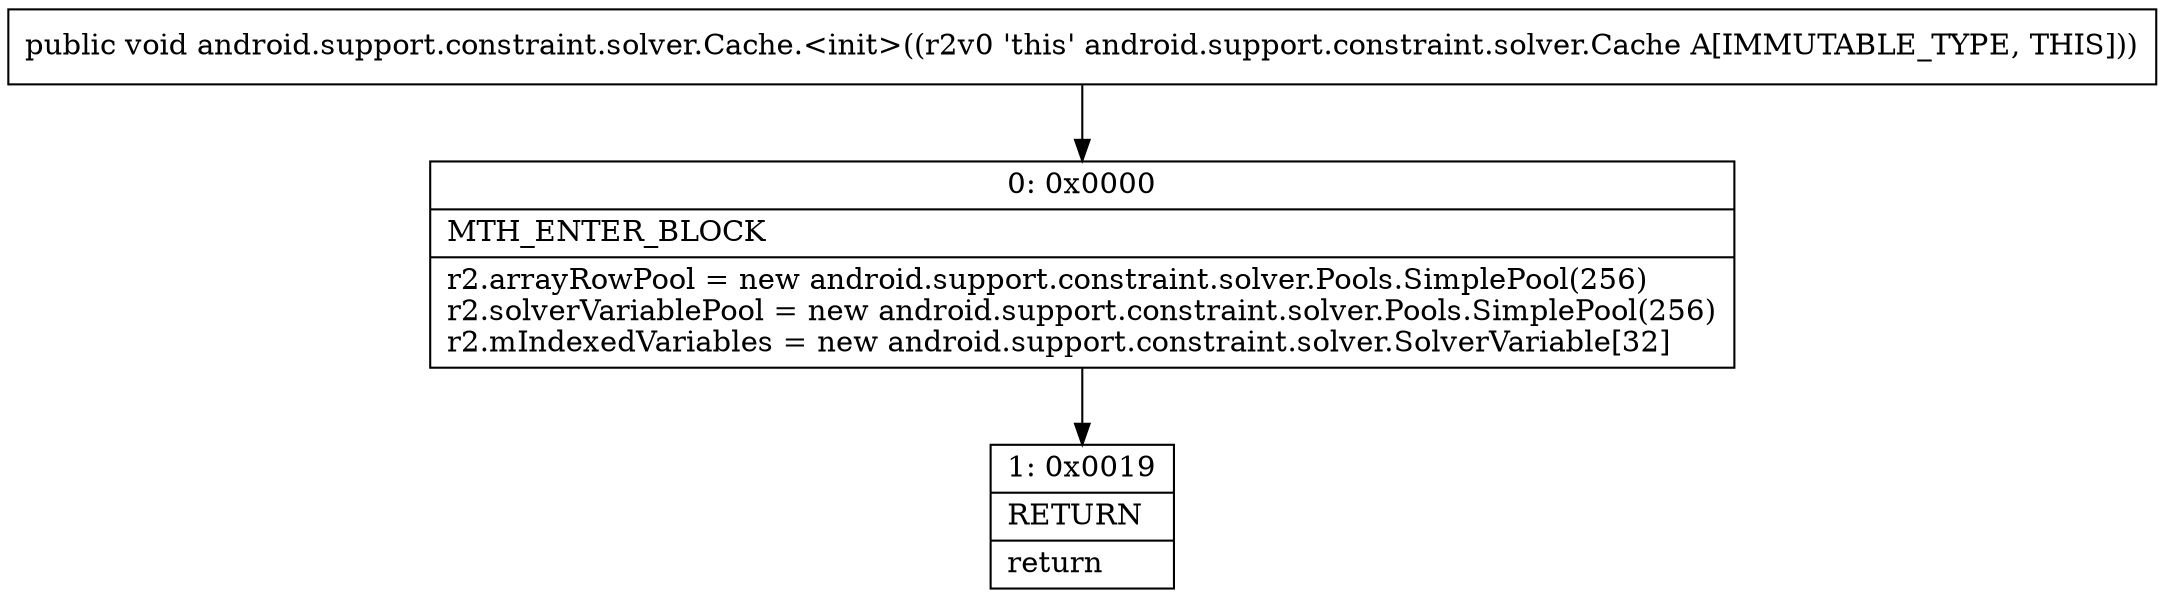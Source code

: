 digraph "CFG forandroid.support.constraint.solver.Cache.\<init\>()V" {
Node_0 [shape=record,label="{0\:\ 0x0000|MTH_ENTER_BLOCK\l|r2.arrayRowPool = new android.support.constraint.solver.Pools.SimplePool(256)\lr2.solverVariablePool = new android.support.constraint.solver.Pools.SimplePool(256)\lr2.mIndexedVariables = new android.support.constraint.solver.SolverVariable[32]\l}"];
Node_1 [shape=record,label="{1\:\ 0x0019|RETURN\l|return\l}"];
MethodNode[shape=record,label="{public void android.support.constraint.solver.Cache.\<init\>((r2v0 'this' android.support.constraint.solver.Cache A[IMMUTABLE_TYPE, THIS])) }"];
MethodNode -> Node_0;
Node_0 -> Node_1;
}

